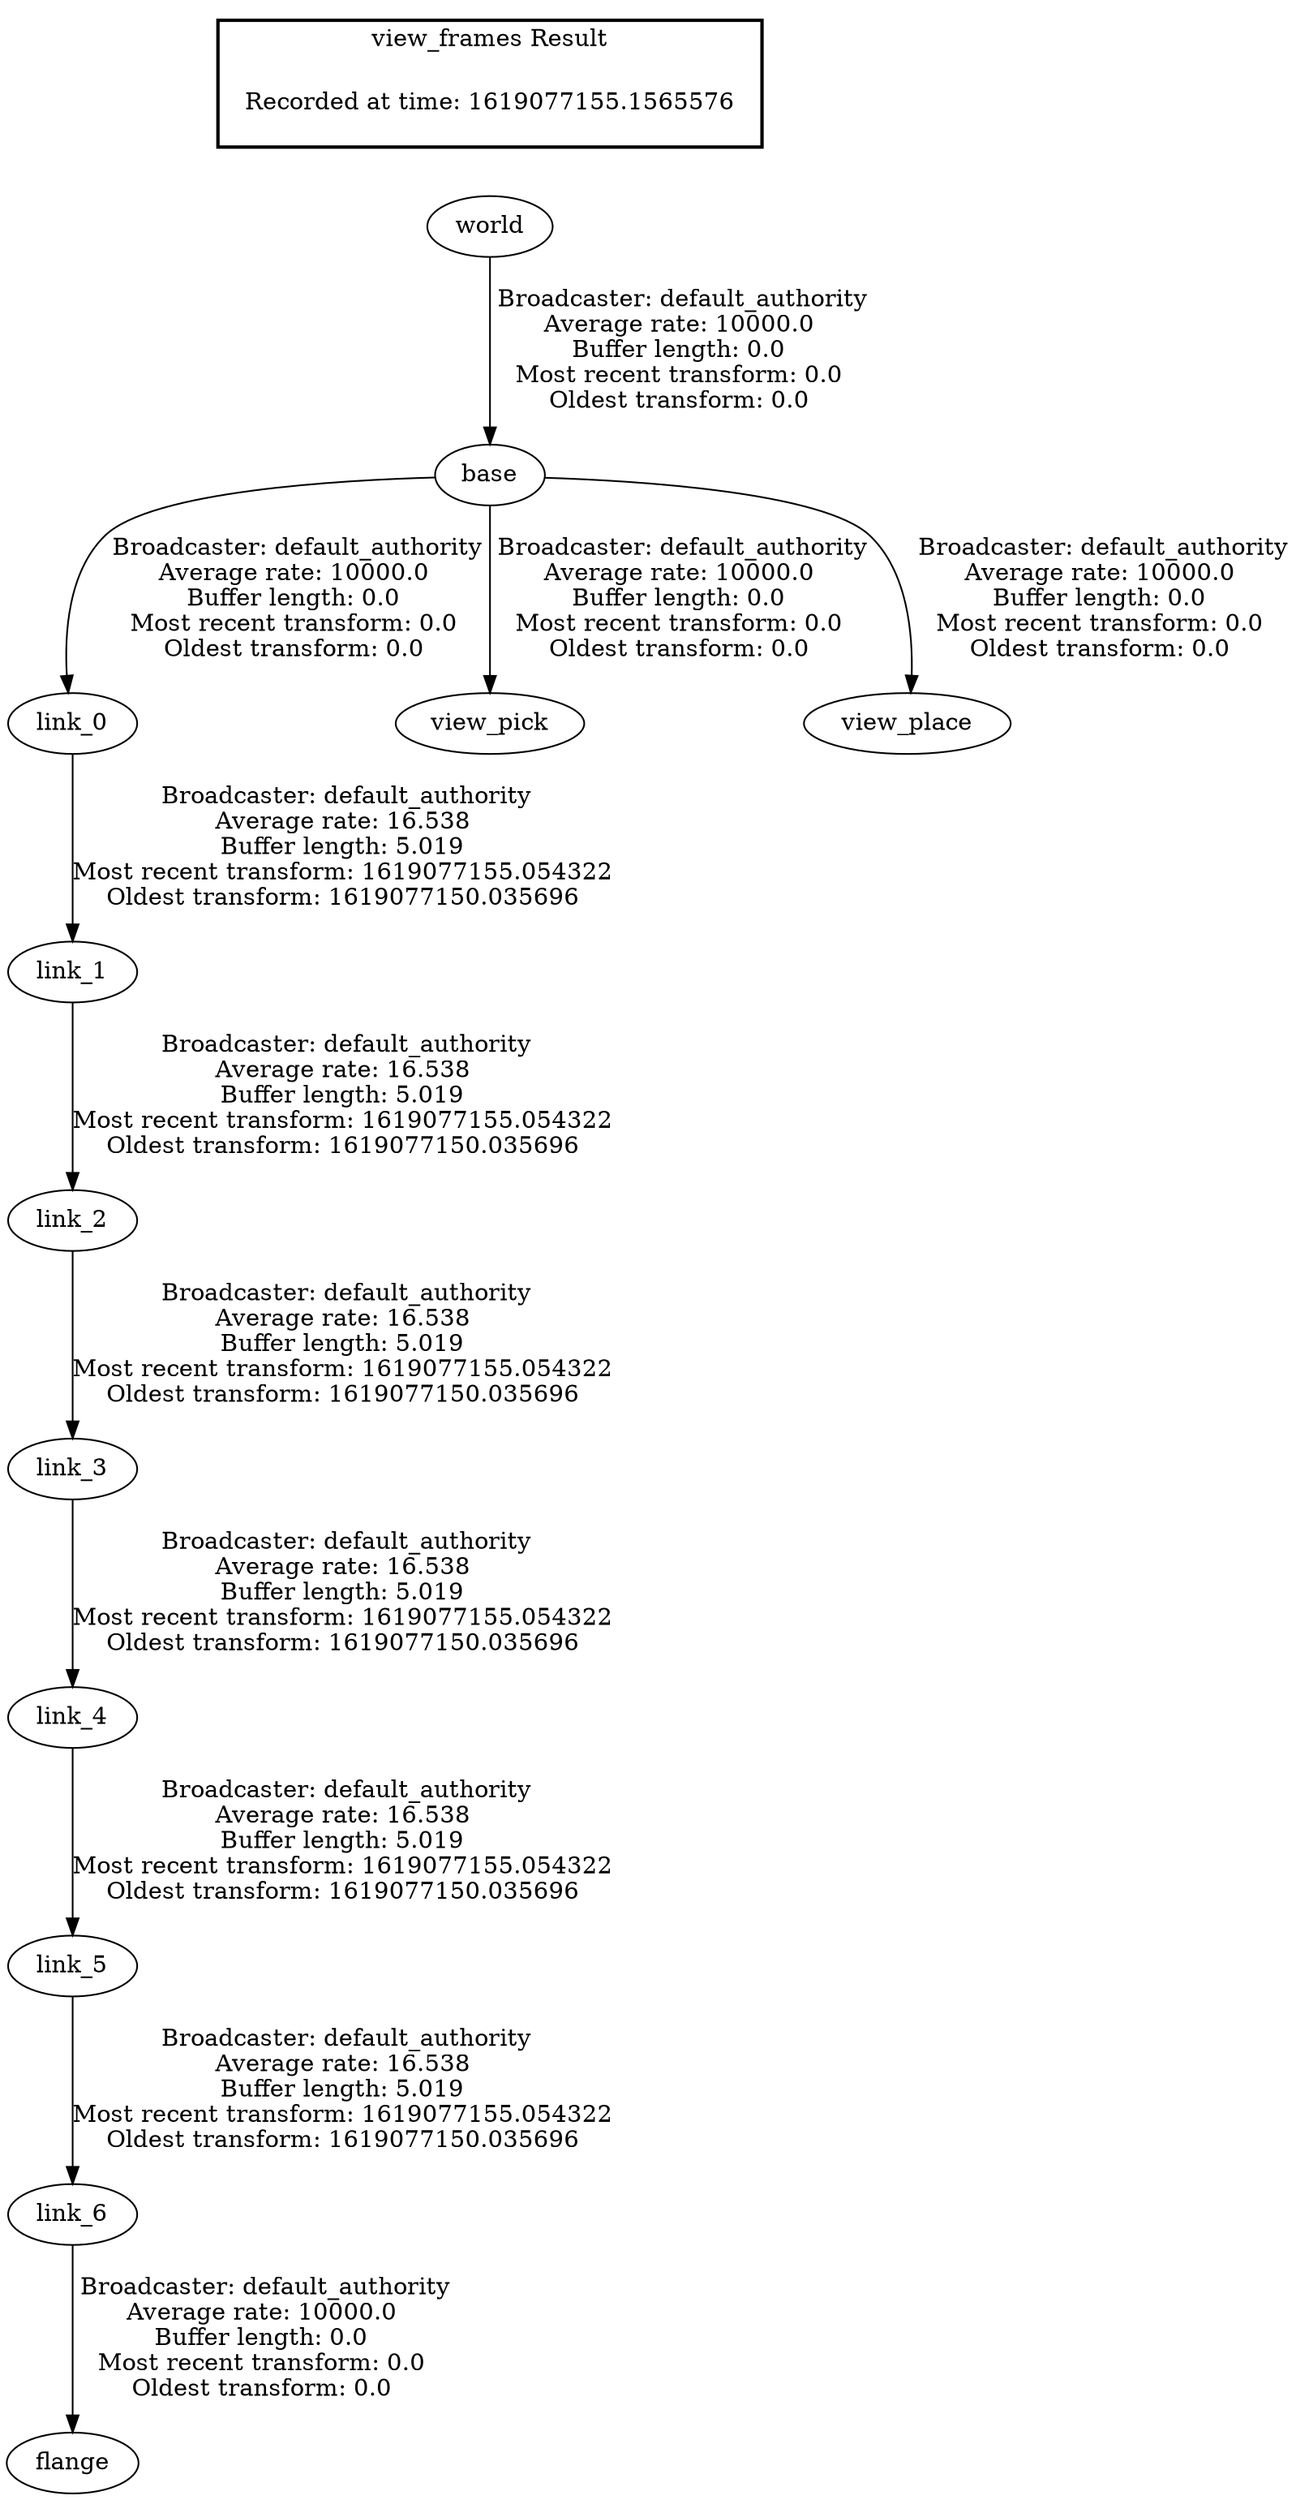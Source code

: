 digraph G {
"link_0" -> "link_1"[label=" Broadcaster: default_authority\nAverage rate: 16.538\nBuffer length: 5.019\nMost recent transform: 1619077155.054322\nOldest transform: 1619077150.035696\n"];
"base" -> "link_0"[label=" Broadcaster: default_authority\nAverage rate: 10000.0\nBuffer length: 0.0\nMost recent transform: 0.0\nOldest transform: 0.0\n"];
"link_1" -> "link_2"[label=" Broadcaster: default_authority\nAverage rate: 16.538\nBuffer length: 5.019\nMost recent transform: 1619077155.054322\nOldest transform: 1619077150.035696\n"];
"link_2" -> "link_3"[label=" Broadcaster: default_authority\nAverage rate: 16.538\nBuffer length: 5.019\nMost recent transform: 1619077155.054322\nOldest transform: 1619077150.035696\n"];
"link_3" -> "link_4"[label=" Broadcaster: default_authority\nAverage rate: 16.538\nBuffer length: 5.019\nMost recent transform: 1619077155.054322\nOldest transform: 1619077150.035696\n"];
"link_4" -> "link_5"[label=" Broadcaster: default_authority\nAverage rate: 16.538\nBuffer length: 5.019\nMost recent transform: 1619077155.054322\nOldest transform: 1619077150.035696\n"];
"link_5" -> "link_6"[label=" Broadcaster: default_authority\nAverage rate: 16.538\nBuffer length: 5.019\nMost recent transform: 1619077155.054322\nOldest transform: 1619077150.035696\n"];
"world" -> "base"[label=" Broadcaster: default_authority\nAverage rate: 10000.0\nBuffer length: 0.0\nMost recent transform: 0.0\nOldest transform: 0.0\n"];
"base" -> "view_pick"[label=" Broadcaster: default_authority\nAverage rate: 10000.0\nBuffer length: 0.0\nMost recent transform: 0.0\nOldest transform: 0.0\n"];
"link_6" -> "flange"[label=" Broadcaster: default_authority\nAverage rate: 10000.0\nBuffer length: 0.0\nMost recent transform: 0.0\nOldest transform: 0.0\n"];
"base" -> "view_place"[label=" Broadcaster: default_authority\nAverage rate: 10000.0\nBuffer length: 0.0\nMost recent transform: 0.0\nOldest transform: 0.0\n"];
edge [style=invis];
 subgraph cluster_legend { style=bold; color=black; label ="view_frames Result";
"Recorded at time: 1619077155.1565576"[ shape=plaintext ] ;
}->"world";
}